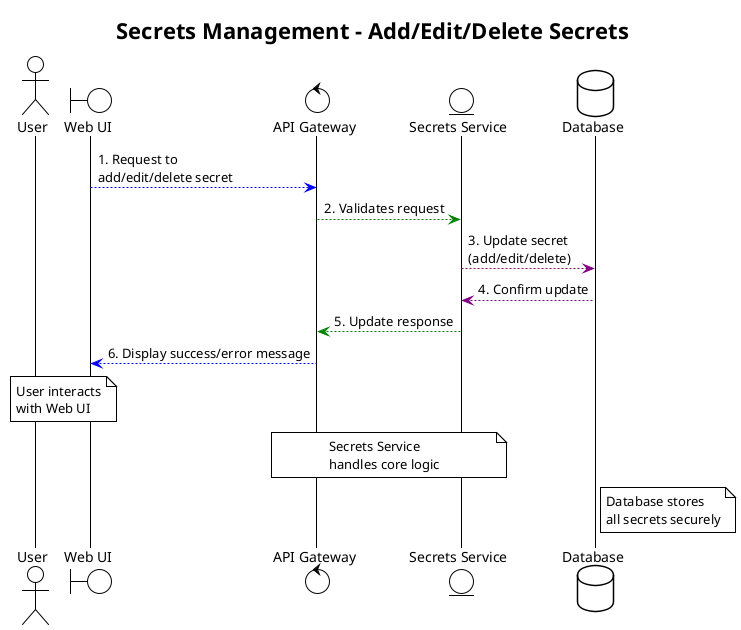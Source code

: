 @startuml
!theme plain

title Secrets Management - Add/Edit/Delete Secrets

actor User as user
boundary "Web UI" as ui
control "API Gateway" as api
entity "Secrets Service" as secrets
database "Database" as db

ui -[#blue]-> api : 1. Request to\nadd/edit/delete secret
api -[#green]-> secrets : 2. Validates request
secrets -[#purple]-> db : 3. Update secret\n(add/edit/delete)
db -[#purple]-> secrets : 4. Confirm update
secrets -[#green]-> api : 5. Update response
api -[#blue]-> ui : 6. Display success/error message

note over user, ui : User interacts\nwith Web UI
note over api, secrets : Secrets Service\nhandles core logic
note right of db : Database stores\nall secrets securely

@enduml